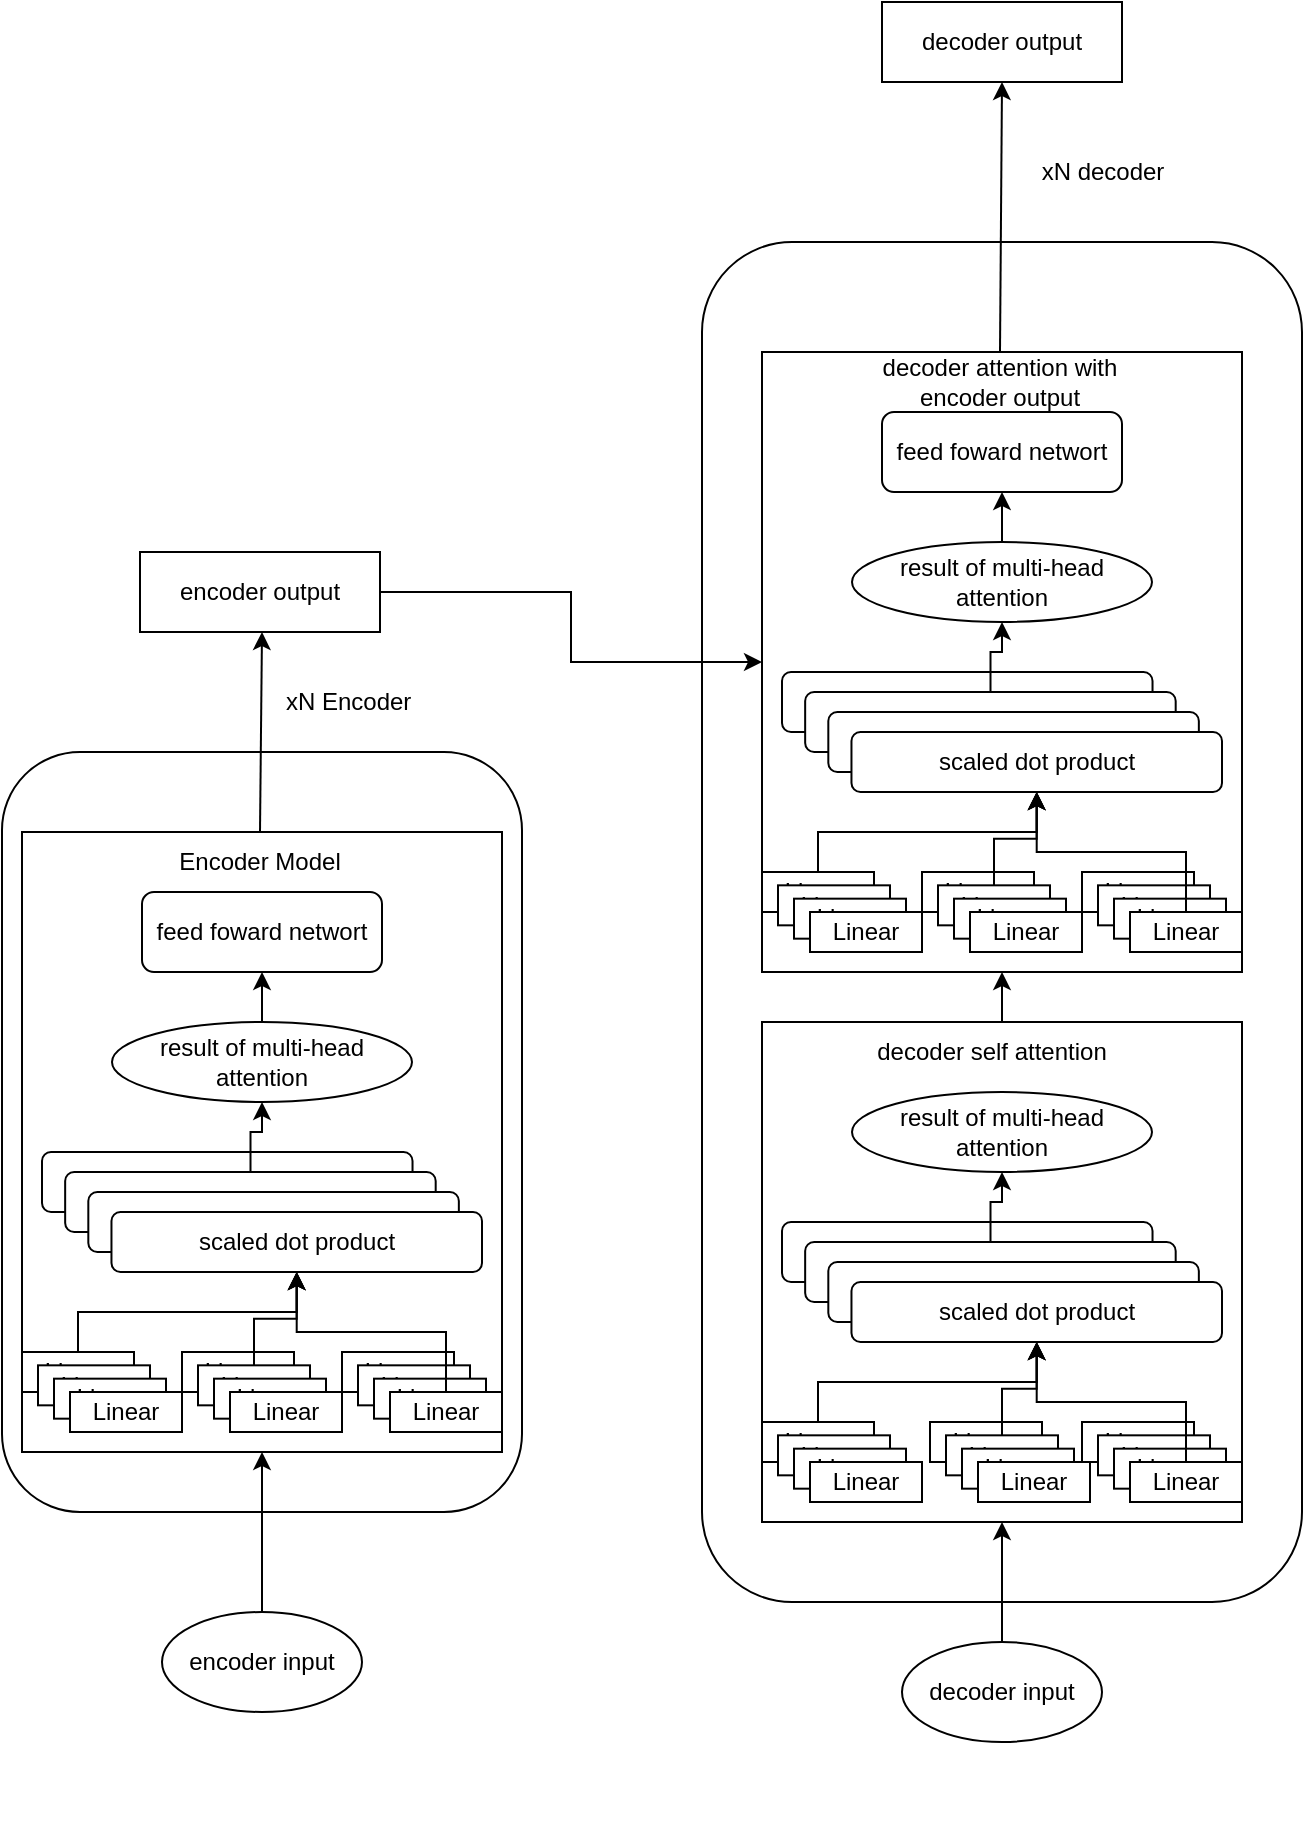 <mxfile version="23.0.2" type="device">
  <diagram id="C5RBs43oDa-KdzZeNtuy" name="Page-1">
    <mxGraphModel dx="1420" dy="856" grid="1" gridSize="10" guides="1" tooltips="1" connect="1" arrows="1" fold="1" page="1" pageScale="1" pageWidth="827" pageHeight="1169" math="0" shadow="0">
      <root>
        <mxCell id="WIyWlLk6GJQsqaUBKTNV-0" />
        <mxCell id="WIyWlLk6GJQsqaUBKTNV-1" parent="WIyWlLk6GJQsqaUBKTNV-0" />
        <mxCell id="ernmEvzX-E5Zh1qumfw6-1" value="" style="rounded=1;whiteSpace=wrap;html=1;" vertex="1" parent="WIyWlLk6GJQsqaUBKTNV-1">
          <mxGeometry x="90" y="535" width="260" height="380" as="geometry" />
        </mxCell>
        <mxCell id="ernmEvzX-E5Zh1qumfw6-3" value="" style="edgeStyle=orthogonalEdgeStyle;rounded=0;orthogonalLoop=1;jettySize=auto;html=1;entryX=0.5;entryY=1;entryDx=0;entryDy=0;" edge="1" parent="WIyWlLk6GJQsqaUBKTNV-1" source="ernmEvzX-E5Zh1qumfw6-2">
          <mxGeometry relative="1" as="geometry">
            <mxPoint x="220" y="885" as="targetPoint" />
          </mxGeometry>
        </mxCell>
        <mxCell id="ernmEvzX-E5Zh1qumfw6-2" value="encoder input" style="ellipse;whiteSpace=wrap;html=1;" vertex="1" parent="WIyWlLk6GJQsqaUBKTNV-1">
          <mxGeometry x="170" y="965" width="100" height="50" as="geometry" />
        </mxCell>
        <mxCell id="ernmEvzX-E5Zh1qumfw6-55" value="" style="endArrow=classic;html=1;rounded=0;exitX=0.5;exitY=0;exitDx=0;exitDy=0;" edge="1" parent="WIyWlLk6GJQsqaUBKTNV-1" source="ernmEvzX-E5Zh1qumfw6-52">
          <mxGeometry width="50" height="50" relative="1" as="geometry">
            <mxPoint x="410" y="735" as="sourcePoint" />
            <mxPoint x="220" y="475" as="targetPoint" />
          </mxGeometry>
        </mxCell>
        <mxCell id="ernmEvzX-E5Zh1qumfw6-56" value="xN Encoder&amp;nbsp;" style="text;html=1;strokeColor=none;fillColor=none;align=center;verticalAlign=middle;whiteSpace=wrap;rounded=0;" vertex="1" parent="WIyWlLk6GJQsqaUBKTNV-1">
          <mxGeometry x="220" y="495" width="90" height="30" as="geometry" />
        </mxCell>
        <mxCell id="ernmEvzX-E5Zh1qumfw6-57" value="encoder output" style="rounded=0;whiteSpace=wrap;html=1;" vertex="1" parent="WIyWlLk6GJQsqaUBKTNV-1">
          <mxGeometry x="159" y="435" width="120" height="40" as="geometry" />
        </mxCell>
        <mxCell id="ernmEvzX-E5Zh1qumfw6-58" value="" style="rounded=1;whiteSpace=wrap;html=1;" vertex="1" parent="WIyWlLk6GJQsqaUBKTNV-1">
          <mxGeometry x="440" y="280" width="300" height="680" as="geometry" />
        </mxCell>
        <mxCell id="ernmEvzX-E5Zh1qumfw6-59" value="" style="group" vertex="1" connectable="0" parent="WIyWlLk6GJQsqaUBKTNV-1">
          <mxGeometry x="100" y="575" width="240" height="310" as="geometry" />
        </mxCell>
        <mxCell id="ernmEvzX-E5Zh1qumfw6-21" value="" style="group" vertex="1" connectable="0" parent="ernmEvzX-E5Zh1qumfw6-59">
          <mxGeometry y="260" width="80" height="40" as="geometry" />
        </mxCell>
        <mxCell id="ernmEvzX-E5Zh1qumfw6-6" value="Linear" style="rounded=0;whiteSpace=wrap;html=1;" vertex="1" parent="ernmEvzX-E5Zh1qumfw6-21">
          <mxGeometry width="56" height="20" as="geometry" />
        </mxCell>
        <mxCell id="ernmEvzX-E5Zh1qumfw6-10" value="Linear" style="rounded=0;whiteSpace=wrap;html=1;" vertex="1" parent="ernmEvzX-E5Zh1qumfw6-21">
          <mxGeometry x="8" y="6.667" width="56" height="20" as="geometry" />
        </mxCell>
        <mxCell id="ernmEvzX-E5Zh1qumfw6-11" value="Linear" style="rounded=0;whiteSpace=wrap;html=1;" vertex="1" parent="ernmEvzX-E5Zh1qumfw6-21">
          <mxGeometry x="16" y="13.333" width="56" height="20" as="geometry" />
        </mxCell>
        <mxCell id="ernmEvzX-E5Zh1qumfw6-12" value="Linear" style="rounded=0;whiteSpace=wrap;html=1;" vertex="1" parent="ernmEvzX-E5Zh1qumfw6-21">
          <mxGeometry x="24" y="20" width="56" height="20" as="geometry" />
        </mxCell>
        <mxCell id="ernmEvzX-E5Zh1qumfw6-22" value="" style="group" vertex="1" connectable="0" parent="ernmEvzX-E5Zh1qumfw6-59">
          <mxGeometry x="80" y="260" width="80" height="40" as="geometry" />
        </mxCell>
        <mxCell id="ernmEvzX-E5Zh1qumfw6-23" value="Linear" style="rounded=0;whiteSpace=wrap;html=1;" vertex="1" parent="ernmEvzX-E5Zh1qumfw6-22">
          <mxGeometry width="56" height="20" as="geometry" />
        </mxCell>
        <mxCell id="ernmEvzX-E5Zh1qumfw6-24" value="Linear" style="rounded=0;whiteSpace=wrap;html=1;" vertex="1" parent="ernmEvzX-E5Zh1qumfw6-22">
          <mxGeometry x="8" y="6.667" width="56" height="20" as="geometry" />
        </mxCell>
        <mxCell id="ernmEvzX-E5Zh1qumfw6-25" value="Linear" style="rounded=0;whiteSpace=wrap;html=1;" vertex="1" parent="ernmEvzX-E5Zh1qumfw6-22">
          <mxGeometry x="16" y="13.333" width="56" height="20" as="geometry" />
        </mxCell>
        <mxCell id="ernmEvzX-E5Zh1qumfw6-26" value="Linear" style="rounded=0;whiteSpace=wrap;html=1;" vertex="1" parent="ernmEvzX-E5Zh1qumfw6-22">
          <mxGeometry x="24" y="20" width="56" height="20" as="geometry" />
        </mxCell>
        <mxCell id="ernmEvzX-E5Zh1qumfw6-27" value="" style="group" vertex="1" connectable="0" parent="ernmEvzX-E5Zh1qumfw6-59">
          <mxGeometry x="160" y="260" width="80" height="40" as="geometry" />
        </mxCell>
        <mxCell id="ernmEvzX-E5Zh1qumfw6-28" value="Linear" style="rounded=0;whiteSpace=wrap;html=1;" vertex="1" parent="ernmEvzX-E5Zh1qumfw6-27">
          <mxGeometry width="56" height="20" as="geometry" />
        </mxCell>
        <mxCell id="ernmEvzX-E5Zh1qumfw6-29" value="Linear" style="rounded=0;whiteSpace=wrap;html=1;" vertex="1" parent="ernmEvzX-E5Zh1qumfw6-27">
          <mxGeometry x="8" y="6.667" width="56" height="20" as="geometry" />
        </mxCell>
        <mxCell id="ernmEvzX-E5Zh1qumfw6-30" value="Linear" style="rounded=0;whiteSpace=wrap;html=1;" vertex="1" parent="ernmEvzX-E5Zh1qumfw6-27">
          <mxGeometry x="16" y="13.333" width="56" height="20" as="geometry" />
        </mxCell>
        <mxCell id="ernmEvzX-E5Zh1qumfw6-31" value="Linear" style="rounded=0;whiteSpace=wrap;html=1;" vertex="1" parent="ernmEvzX-E5Zh1qumfw6-27">
          <mxGeometry x="24" y="20" width="56" height="20" as="geometry" />
        </mxCell>
        <mxCell id="ernmEvzX-E5Zh1qumfw6-36" value="" style="group" vertex="1" connectable="0" parent="ernmEvzX-E5Zh1qumfw6-59">
          <mxGeometry x="10" y="160" width="220" height="60" as="geometry" />
        </mxCell>
        <mxCell id="ernmEvzX-E5Zh1qumfw6-32" value="scaled dot product" style="rounded=1;whiteSpace=wrap;html=1;" vertex="1" parent="ernmEvzX-E5Zh1qumfw6-36">
          <mxGeometry width="185.263" height="30" as="geometry" />
        </mxCell>
        <mxCell id="ernmEvzX-E5Zh1qumfw6-33" value="scaled dot product" style="rounded=1;whiteSpace=wrap;html=1;" vertex="1" parent="ernmEvzX-E5Zh1qumfw6-36">
          <mxGeometry x="11.579" y="10" width="185.263" height="30" as="geometry" />
        </mxCell>
        <mxCell id="ernmEvzX-E5Zh1qumfw6-34" value="scaled dot product" style="rounded=1;whiteSpace=wrap;html=1;" vertex="1" parent="ernmEvzX-E5Zh1qumfw6-36">
          <mxGeometry x="23.158" y="20" width="185.263" height="30" as="geometry" />
        </mxCell>
        <mxCell id="ernmEvzX-E5Zh1qumfw6-35" value="scaled dot product" style="rounded=1;whiteSpace=wrap;html=1;" vertex="1" parent="ernmEvzX-E5Zh1qumfw6-36">
          <mxGeometry x="34.737" y="30" width="185.263" height="30" as="geometry" />
        </mxCell>
        <mxCell id="ernmEvzX-E5Zh1qumfw6-37" value="" style="edgeStyle=orthogonalEdgeStyle;rounded=0;orthogonalLoop=1;jettySize=auto;html=1;" edge="1" parent="ernmEvzX-E5Zh1qumfw6-59" source="ernmEvzX-E5Zh1qumfw6-24" target="ernmEvzX-E5Zh1qumfw6-35">
          <mxGeometry relative="1" as="geometry" />
        </mxCell>
        <mxCell id="ernmEvzX-E5Zh1qumfw6-38" value="" style="edgeStyle=orthogonalEdgeStyle;rounded=0;orthogonalLoop=1;jettySize=auto;html=1;" edge="1" parent="ernmEvzX-E5Zh1qumfw6-59" source="ernmEvzX-E5Zh1qumfw6-6" target="ernmEvzX-E5Zh1qumfw6-35">
          <mxGeometry relative="1" as="geometry" />
        </mxCell>
        <mxCell id="ernmEvzX-E5Zh1qumfw6-39" value="" style="edgeStyle=orthogonalEdgeStyle;rounded=0;orthogonalLoop=1;jettySize=auto;html=1;" edge="1" parent="ernmEvzX-E5Zh1qumfw6-59" source="ernmEvzX-E5Zh1qumfw6-31" target="ernmEvzX-E5Zh1qumfw6-35">
          <mxGeometry relative="1" as="geometry" />
        </mxCell>
        <mxCell id="ernmEvzX-E5Zh1qumfw6-41" value="result of multi-head attention" style="ellipse;whiteSpace=wrap;html=1;" vertex="1" parent="ernmEvzX-E5Zh1qumfw6-59">
          <mxGeometry x="45" y="95" width="150" height="40" as="geometry" />
        </mxCell>
        <mxCell id="ernmEvzX-E5Zh1qumfw6-43" value="" style="edgeStyle=orthogonalEdgeStyle;rounded=0;orthogonalLoop=1;jettySize=auto;html=1;" edge="1" parent="ernmEvzX-E5Zh1qumfw6-59" source="ernmEvzX-E5Zh1qumfw6-33" target="ernmEvzX-E5Zh1qumfw6-41">
          <mxGeometry relative="1" as="geometry" />
        </mxCell>
        <mxCell id="ernmEvzX-E5Zh1qumfw6-45" value="feed foward networt" style="rounded=1;whiteSpace=wrap;html=1;" vertex="1" parent="ernmEvzX-E5Zh1qumfw6-59">
          <mxGeometry x="60" y="30" width="120" height="40" as="geometry" />
        </mxCell>
        <mxCell id="ernmEvzX-E5Zh1qumfw6-46" value="" style="edgeStyle=orthogonalEdgeStyle;rounded=0;orthogonalLoop=1;jettySize=auto;html=1;" edge="1" parent="ernmEvzX-E5Zh1qumfw6-59" source="ernmEvzX-E5Zh1qumfw6-41" target="ernmEvzX-E5Zh1qumfw6-45">
          <mxGeometry relative="1" as="geometry" />
        </mxCell>
        <mxCell id="ernmEvzX-E5Zh1qumfw6-51" value="" style="rounded=0;whiteSpace=wrap;html=1;fillColor=none;" vertex="1" parent="ernmEvzX-E5Zh1qumfw6-59">
          <mxGeometry width="240" height="310" as="geometry" />
        </mxCell>
        <mxCell id="ernmEvzX-E5Zh1qumfw6-52" value="Encoder Model" style="text;html=1;strokeColor=none;fillColor=none;align=center;verticalAlign=middle;whiteSpace=wrap;rounded=0;" vertex="1" parent="ernmEvzX-E5Zh1qumfw6-59">
          <mxGeometry x="39" width="160" height="30" as="geometry" />
        </mxCell>
        <mxCell id="ernmEvzX-E5Zh1qumfw6-90" value="" style="group" vertex="1" connectable="0" parent="WIyWlLk6GJQsqaUBKTNV-1">
          <mxGeometry x="470" y="335" width="240" height="310" as="geometry" />
        </mxCell>
        <mxCell id="ernmEvzX-E5Zh1qumfw6-91" value="" style="group" vertex="1" connectable="0" parent="ernmEvzX-E5Zh1qumfw6-90">
          <mxGeometry y="260" width="80" height="40" as="geometry" />
        </mxCell>
        <mxCell id="ernmEvzX-E5Zh1qumfw6-92" value="Linear" style="rounded=0;whiteSpace=wrap;html=1;" vertex="1" parent="ernmEvzX-E5Zh1qumfw6-91">
          <mxGeometry width="56" height="20" as="geometry" />
        </mxCell>
        <mxCell id="ernmEvzX-E5Zh1qumfw6-93" value="Linear" style="rounded=0;whiteSpace=wrap;html=1;" vertex="1" parent="ernmEvzX-E5Zh1qumfw6-91">
          <mxGeometry x="8" y="6.667" width="56" height="20" as="geometry" />
        </mxCell>
        <mxCell id="ernmEvzX-E5Zh1qumfw6-94" value="Linear" style="rounded=0;whiteSpace=wrap;html=1;" vertex="1" parent="ernmEvzX-E5Zh1qumfw6-91">
          <mxGeometry x="16" y="13.333" width="56" height="20" as="geometry" />
        </mxCell>
        <mxCell id="ernmEvzX-E5Zh1qumfw6-95" value="Linear" style="rounded=0;whiteSpace=wrap;html=1;" vertex="1" parent="ernmEvzX-E5Zh1qumfw6-91">
          <mxGeometry x="24" y="20" width="56" height="20" as="geometry" />
        </mxCell>
        <mxCell id="ernmEvzX-E5Zh1qumfw6-96" value="" style="group" vertex="1" connectable="0" parent="ernmEvzX-E5Zh1qumfw6-90">
          <mxGeometry x="80" y="260" width="80" height="40" as="geometry" />
        </mxCell>
        <mxCell id="ernmEvzX-E5Zh1qumfw6-97" value="Linear" style="rounded=0;whiteSpace=wrap;html=1;" vertex="1" parent="ernmEvzX-E5Zh1qumfw6-96">
          <mxGeometry width="56" height="20" as="geometry" />
        </mxCell>
        <mxCell id="ernmEvzX-E5Zh1qumfw6-98" value="Linear" style="rounded=0;whiteSpace=wrap;html=1;" vertex="1" parent="ernmEvzX-E5Zh1qumfw6-96">
          <mxGeometry x="8" y="6.667" width="56" height="20" as="geometry" />
        </mxCell>
        <mxCell id="ernmEvzX-E5Zh1qumfw6-99" value="Linear" style="rounded=0;whiteSpace=wrap;html=1;" vertex="1" parent="ernmEvzX-E5Zh1qumfw6-96">
          <mxGeometry x="16" y="13.333" width="56" height="20" as="geometry" />
        </mxCell>
        <mxCell id="ernmEvzX-E5Zh1qumfw6-100" value="Linear" style="rounded=0;whiteSpace=wrap;html=1;" vertex="1" parent="ernmEvzX-E5Zh1qumfw6-96">
          <mxGeometry x="24" y="20" width="56" height="20" as="geometry" />
        </mxCell>
        <mxCell id="ernmEvzX-E5Zh1qumfw6-101" value="" style="group" vertex="1" connectable="0" parent="ernmEvzX-E5Zh1qumfw6-90">
          <mxGeometry x="160" y="260" width="80" height="40" as="geometry" />
        </mxCell>
        <mxCell id="ernmEvzX-E5Zh1qumfw6-102" value="Linear" style="rounded=0;whiteSpace=wrap;html=1;" vertex="1" parent="ernmEvzX-E5Zh1qumfw6-101">
          <mxGeometry width="56" height="20" as="geometry" />
        </mxCell>
        <mxCell id="ernmEvzX-E5Zh1qumfw6-103" value="Linear" style="rounded=0;whiteSpace=wrap;html=1;" vertex="1" parent="ernmEvzX-E5Zh1qumfw6-101">
          <mxGeometry x="8" y="6.667" width="56" height="20" as="geometry" />
        </mxCell>
        <mxCell id="ernmEvzX-E5Zh1qumfw6-104" value="Linear" style="rounded=0;whiteSpace=wrap;html=1;" vertex="1" parent="ernmEvzX-E5Zh1qumfw6-101">
          <mxGeometry x="16" y="13.333" width="56" height="20" as="geometry" />
        </mxCell>
        <mxCell id="ernmEvzX-E5Zh1qumfw6-105" value="Linear" style="rounded=0;whiteSpace=wrap;html=1;" vertex="1" parent="ernmEvzX-E5Zh1qumfw6-101">
          <mxGeometry x="24" y="20" width="56" height="20" as="geometry" />
        </mxCell>
        <mxCell id="ernmEvzX-E5Zh1qumfw6-106" value="" style="group" vertex="1" connectable="0" parent="ernmEvzX-E5Zh1qumfw6-90">
          <mxGeometry x="10" y="160" width="220" height="60" as="geometry" />
        </mxCell>
        <mxCell id="ernmEvzX-E5Zh1qumfw6-107" value="scaled dot product" style="rounded=1;whiteSpace=wrap;html=1;" vertex="1" parent="ernmEvzX-E5Zh1qumfw6-106">
          <mxGeometry width="185.263" height="30" as="geometry" />
        </mxCell>
        <mxCell id="ernmEvzX-E5Zh1qumfw6-108" value="scaled dot product" style="rounded=1;whiteSpace=wrap;html=1;" vertex="1" parent="ernmEvzX-E5Zh1qumfw6-106">
          <mxGeometry x="11.579" y="10" width="185.263" height="30" as="geometry" />
        </mxCell>
        <mxCell id="ernmEvzX-E5Zh1qumfw6-109" value="scaled dot product" style="rounded=1;whiteSpace=wrap;html=1;" vertex="1" parent="ernmEvzX-E5Zh1qumfw6-106">
          <mxGeometry x="23.158" y="20" width="185.263" height="30" as="geometry" />
        </mxCell>
        <mxCell id="ernmEvzX-E5Zh1qumfw6-110" value="scaled dot product" style="rounded=1;whiteSpace=wrap;html=1;" vertex="1" parent="ernmEvzX-E5Zh1qumfw6-106">
          <mxGeometry x="34.737" y="30" width="185.263" height="30" as="geometry" />
        </mxCell>
        <mxCell id="ernmEvzX-E5Zh1qumfw6-111" value="" style="edgeStyle=orthogonalEdgeStyle;rounded=0;orthogonalLoop=1;jettySize=auto;html=1;" edge="1" parent="ernmEvzX-E5Zh1qumfw6-90" source="ernmEvzX-E5Zh1qumfw6-98" target="ernmEvzX-E5Zh1qumfw6-110">
          <mxGeometry relative="1" as="geometry" />
        </mxCell>
        <mxCell id="ernmEvzX-E5Zh1qumfw6-112" value="" style="edgeStyle=orthogonalEdgeStyle;rounded=0;orthogonalLoop=1;jettySize=auto;html=1;" edge="1" parent="ernmEvzX-E5Zh1qumfw6-90" source="ernmEvzX-E5Zh1qumfw6-92" target="ernmEvzX-E5Zh1qumfw6-110">
          <mxGeometry relative="1" as="geometry" />
        </mxCell>
        <mxCell id="ernmEvzX-E5Zh1qumfw6-113" value="" style="edgeStyle=orthogonalEdgeStyle;rounded=0;orthogonalLoop=1;jettySize=auto;html=1;" edge="1" parent="ernmEvzX-E5Zh1qumfw6-90" source="ernmEvzX-E5Zh1qumfw6-105" target="ernmEvzX-E5Zh1qumfw6-110">
          <mxGeometry relative="1" as="geometry" />
        </mxCell>
        <mxCell id="ernmEvzX-E5Zh1qumfw6-114" value="result of multi-head attention" style="ellipse;whiteSpace=wrap;html=1;" vertex="1" parent="ernmEvzX-E5Zh1qumfw6-90">
          <mxGeometry x="45" y="95" width="150" height="40" as="geometry" />
        </mxCell>
        <mxCell id="ernmEvzX-E5Zh1qumfw6-115" value="" style="edgeStyle=orthogonalEdgeStyle;rounded=0;orthogonalLoop=1;jettySize=auto;html=1;" edge="1" parent="ernmEvzX-E5Zh1qumfw6-90" source="ernmEvzX-E5Zh1qumfw6-108" target="ernmEvzX-E5Zh1qumfw6-114">
          <mxGeometry relative="1" as="geometry" />
        </mxCell>
        <mxCell id="ernmEvzX-E5Zh1qumfw6-116" value="feed foward networt" style="rounded=1;whiteSpace=wrap;html=1;" vertex="1" parent="ernmEvzX-E5Zh1qumfw6-90">
          <mxGeometry x="60" y="30" width="120" height="40" as="geometry" />
        </mxCell>
        <mxCell id="ernmEvzX-E5Zh1qumfw6-117" value="" style="edgeStyle=orthogonalEdgeStyle;rounded=0;orthogonalLoop=1;jettySize=auto;html=1;" edge="1" parent="ernmEvzX-E5Zh1qumfw6-90" source="ernmEvzX-E5Zh1qumfw6-114" target="ernmEvzX-E5Zh1qumfw6-116">
          <mxGeometry relative="1" as="geometry" />
        </mxCell>
        <mxCell id="ernmEvzX-E5Zh1qumfw6-120" value="" style="group" vertex="1" connectable="0" parent="ernmEvzX-E5Zh1qumfw6-90">
          <mxGeometry width="240" height="310" as="geometry" />
        </mxCell>
        <mxCell id="ernmEvzX-E5Zh1qumfw6-118" value="" style="rounded=0;whiteSpace=wrap;html=1;fillColor=none;" vertex="1" parent="ernmEvzX-E5Zh1qumfw6-120">
          <mxGeometry width="240" height="310" as="geometry" />
        </mxCell>
        <mxCell id="ernmEvzX-E5Zh1qumfw6-119" value="decoder attention with encoder output" style="text;html=1;strokeColor=none;fillColor=none;align=center;verticalAlign=middle;whiteSpace=wrap;rounded=0;" vertex="1" parent="ernmEvzX-E5Zh1qumfw6-120">
          <mxGeometry x="39" width="160" height="30" as="geometry" />
        </mxCell>
        <mxCell id="ernmEvzX-E5Zh1qumfw6-61" value="" style="group" vertex="1" connectable="0" parent="WIyWlLk6GJQsqaUBKTNV-1">
          <mxGeometry x="470" y="870" width="80" height="40" as="geometry" />
        </mxCell>
        <mxCell id="ernmEvzX-E5Zh1qumfw6-62" value="Linear" style="rounded=0;whiteSpace=wrap;html=1;" vertex="1" parent="ernmEvzX-E5Zh1qumfw6-61">
          <mxGeometry width="56" height="20" as="geometry" />
        </mxCell>
        <mxCell id="ernmEvzX-E5Zh1qumfw6-63" value="Linear" style="rounded=0;whiteSpace=wrap;html=1;" vertex="1" parent="ernmEvzX-E5Zh1qumfw6-61">
          <mxGeometry x="8" y="6.667" width="56" height="20" as="geometry" />
        </mxCell>
        <mxCell id="ernmEvzX-E5Zh1qumfw6-64" value="Linear" style="rounded=0;whiteSpace=wrap;html=1;" vertex="1" parent="ernmEvzX-E5Zh1qumfw6-61">
          <mxGeometry x="16" y="13.333" width="56" height="20" as="geometry" />
        </mxCell>
        <mxCell id="ernmEvzX-E5Zh1qumfw6-65" value="Linear" style="rounded=0;whiteSpace=wrap;html=1;" vertex="1" parent="ernmEvzX-E5Zh1qumfw6-61">
          <mxGeometry x="24" y="20" width="56" height="20" as="geometry" />
        </mxCell>
        <mxCell id="ernmEvzX-E5Zh1qumfw6-66" value="" style="group" vertex="1" connectable="0" parent="WIyWlLk6GJQsqaUBKTNV-1">
          <mxGeometry x="554" y="870" width="86" height="210" as="geometry" />
        </mxCell>
        <mxCell id="ernmEvzX-E5Zh1qumfw6-67" value="Linear" style="rounded=0;whiteSpace=wrap;html=1;" vertex="1" parent="ernmEvzX-E5Zh1qumfw6-66">
          <mxGeometry width="56" height="20" as="geometry" />
        </mxCell>
        <mxCell id="ernmEvzX-E5Zh1qumfw6-68" value="Linear" style="rounded=0;whiteSpace=wrap;html=1;" vertex="1" parent="ernmEvzX-E5Zh1qumfw6-66">
          <mxGeometry x="8" y="6.667" width="56" height="20" as="geometry" />
        </mxCell>
        <mxCell id="ernmEvzX-E5Zh1qumfw6-69" value="Linear" style="rounded=0;whiteSpace=wrap;html=1;" vertex="1" parent="ernmEvzX-E5Zh1qumfw6-66">
          <mxGeometry x="16" y="13.333" width="56" height="20" as="geometry" />
        </mxCell>
        <mxCell id="ernmEvzX-E5Zh1qumfw6-70" value="Linear" style="rounded=0;whiteSpace=wrap;html=1;" vertex="1" parent="ernmEvzX-E5Zh1qumfw6-66">
          <mxGeometry x="24" y="20" width="56" height="20" as="geometry" />
        </mxCell>
        <mxCell id="ernmEvzX-E5Zh1qumfw6-123" value="decoder input" style="ellipse;whiteSpace=wrap;html=1;" vertex="1" parent="ernmEvzX-E5Zh1qumfw6-66">
          <mxGeometry x="-14" y="110" width="100" height="50" as="geometry" />
        </mxCell>
        <mxCell id="ernmEvzX-E5Zh1qumfw6-71" value="" style="group" vertex="1" connectable="0" parent="WIyWlLk6GJQsqaUBKTNV-1">
          <mxGeometry x="630" y="870" width="80" height="40" as="geometry" />
        </mxCell>
        <mxCell id="ernmEvzX-E5Zh1qumfw6-72" value="Linear" style="rounded=0;whiteSpace=wrap;html=1;" vertex="1" parent="ernmEvzX-E5Zh1qumfw6-71">
          <mxGeometry width="56" height="20" as="geometry" />
        </mxCell>
        <mxCell id="ernmEvzX-E5Zh1qumfw6-73" value="Linear" style="rounded=0;whiteSpace=wrap;html=1;" vertex="1" parent="ernmEvzX-E5Zh1qumfw6-71">
          <mxGeometry x="8" y="6.667" width="56" height="20" as="geometry" />
        </mxCell>
        <mxCell id="ernmEvzX-E5Zh1qumfw6-74" value="Linear" style="rounded=0;whiteSpace=wrap;html=1;" vertex="1" parent="ernmEvzX-E5Zh1qumfw6-71">
          <mxGeometry x="16" y="13.333" width="56" height="20" as="geometry" />
        </mxCell>
        <mxCell id="ernmEvzX-E5Zh1qumfw6-75" value="Linear" style="rounded=0;whiteSpace=wrap;html=1;" vertex="1" parent="ernmEvzX-E5Zh1qumfw6-71">
          <mxGeometry x="24" y="20" width="56" height="20" as="geometry" />
        </mxCell>
        <mxCell id="ernmEvzX-E5Zh1qumfw6-76" value="" style="group" vertex="1" connectable="0" parent="WIyWlLk6GJQsqaUBKTNV-1">
          <mxGeometry x="480" y="770" width="220" height="60" as="geometry" />
        </mxCell>
        <mxCell id="ernmEvzX-E5Zh1qumfw6-77" value="scaled dot product" style="rounded=1;whiteSpace=wrap;html=1;" vertex="1" parent="ernmEvzX-E5Zh1qumfw6-76">
          <mxGeometry width="185.263" height="30" as="geometry" />
        </mxCell>
        <mxCell id="ernmEvzX-E5Zh1qumfw6-78" value="scaled dot product" style="rounded=1;whiteSpace=wrap;html=1;" vertex="1" parent="ernmEvzX-E5Zh1qumfw6-76">
          <mxGeometry x="11.579" y="10" width="185.263" height="30" as="geometry" />
        </mxCell>
        <mxCell id="ernmEvzX-E5Zh1qumfw6-79" value="scaled dot product" style="rounded=1;whiteSpace=wrap;html=1;" vertex="1" parent="ernmEvzX-E5Zh1qumfw6-76">
          <mxGeometry x="23.158" y="20" width="185.263" height="30" as="geometry" />
        </mxCell>
        <mxCell id="ernmEvzX-E5Zh1qumfw6-80" value="scaled dot product" style="rounded=1;whiteSpace=wrap;html=1;" vertex="1" parent="ernmEvzX-E5Zh1qumfw6-76">
          <mxGeometry x="34.737" y="30" width="185.263" height="30" as="geometry" />
        </mxCell>
        <mxCell id="ernmEvzX-E5Zh1qumfw6-81" value="" style="edgeStyle=orthogonalEdgeStyle;rounded=0;orthogonalLoop=1;jettySize=auto;html=1;" edge="1" parent="WIyWlLk6GJQsqaUBKTNV-1" source="ernmEvzX-E5Zh1qumfw6-68" target="ernmEvzX-E5Zh1qumfw6-80">
          <mxGeometry relative="1" as="geometry" />
        </mxCell>
        <mxCell id="ernmEvzX-E5Zh1qumfw6-82" value="" style="edgeStyle=orthogonalEdgeStyle;rounded=0;orthogonalLoop=1;jettySize=auto;html=1;" edge="1" parent="WIyWlLk6GJQsqaUBKTNV-1" source="ernmEvzX-E5Zh1qumfw6-62" target="ernmEvzX-E5Zh1qumfw6-80">
          <mxGeometry relative="1" as="geometry" />
        </mxCell>
        <mxCell id="ernmEvzX-E5Zh1qumfw6-83" value="" style="edgeStyle=orthogonalEdgeStyle;rounded=0;orthogonalLoop=1;jettySize=auto;html=1;" edge="1" parent="WIyWlLk6GJQsqaUBKTNV-1" source="ernmEvzX-E5Zh1qumfw6-75" target="ernmEvzX-E5Zh1qumfw6-80">
          <mxGeometry relative="1" as="geometry" />
        </mxCell>
        <mxCell id="ernmEvzX-E5Zh1qumfw6-84" value="result of multi-head attention" style="ellipse;whiteSpace=wrap;html=1;" vertex="1" parent="WIyWlLk6GJQsqaUBKTNV-1">
          <mxGeometry x="515" y="705" width="150" height="40" as="geometry" />
        </mxCell>
        <mxCell id="ernmEvzX-E5Zh1qumfw6-85" value="" style="edgeStyle=orthogonalEdgeStyle;rounded=0;orthogonalLoop=1;jettySize=auto;html=1;" edge="1" parent="WIyWlLk6GJQsqaUBKTNV-1" source="ernmEvzX-E5Zh1qumfw6-78" target="ernmEvzX-E5Zh1qumfw6-84">
          <mxGeometry relative="1" as="geometry" />
        </mxCell>
        <mxCell id="ernmEvzX-E5Zh1qumfw6-89" value="decoder self attention" style="text;html=1;strokeColor=none;fillColor=none;align=center;verticalAlign=middle;whiteSpace=wrap;rounded=0;" vertex="1" parent="WIyWlLk6GJQsqaUBKTNV-1">
          <mxGeometry x="505" y="670" width="160" height="30" as="geometry" />
        </mxCell>
        <mxCell id="ernmEvzX-E5Zh1qumfw6-88" value="" style="rounded=0;whiteSpace=wrap;html=1;fillColor=none;" vertex="1" parent="WIyWlLk6GJQsqaUBKTNV-1">
          <mxGeometry x="470" y="670" width="240" height="250" as="geometry" />
        </mxCell>
        <mxCell id="ernmEvzX-E5Zh1qumfw6-121" style="edgeStyle=orthogonalEdgeStyle;rounded=0;orthogonalLoop=1;jettySize=auto;html=1;entryX=0;entryY=0.5;entryDx=0;entryDy=0;" edge="1" parent="WIyWlLk6GJQsqaUBKTNV-1" source="ernmEvzX-E5Zh1qumfw6-57" target="ernmEvzX-E5Zh1qumfw6-118">
          <mxGeometry relative="1" as="geometry" />
        </mxCell>
        <mxCell id="ernmEvzX-E5Zh1qumfw6-122" value="" style="endArrow=classic;html=1;rounded=0;exitX=0.5;exitY=0;exitDx=0;exitDy=0;entryX=0.5;entryY=1;entryDx=0;entryDy=0;" edge="1" parent="WIyWlLk6GJQsqaUBKTNV-1" source="ernmEvzX-E5Zh1qumfw6-88" target="ernmEvzX-E5Zh1qumfw6-118">
          <mxGeometry width="50" height="50" relative="1" as="geometry">
            <mxPoint x="390" y="650" as="sourcePoint" />
            <mxPoint x="440" y="600" as="targetPoint" />
          </mxGeometry>
        </mxCell>
        <mxCell id="ernmEvzX-E5Zh1qumfw6-125" value="" style="edgeStyle=orthogonalEdgeStyle;rounded=0;orthogonalLoop=1;jettySize=auto;html=1;" edge="1" parent="WIyWlLk6GJQsqaUBKTNV-1" source="ernmEvzX-E5Zh1qumfw6-123" target="ernmEvzX-E5Zh1qumfw6-88">
          <mxGeometry relative="1" as="geometry" />
        </mxCell>
        <mxCell id="ernmEvzX-E5Zh1qumfw6-126" value="" style="endArrow=classic;html=1;rounded=0;exitX=0.5;exitY=0;exitDx=0;exitDy=0;" edge="1" parent="WIyWlLk6GJQsqaUBKTNV-1" source="ernmEvzX-E5Zh1qumfw6-119">
          <mxGeometry width="50" height="50" relative="1" as="geometry">
            <mxPoint x="390" y="530" as="sourcePoint" />
            <mxPoint x="590" y="200" as="targetPoint" />
          </mxGeometry>
        </mxCell>
        <mxCell id="ernmEvzX-E5Zh1qumfw6-127" value="decoder output" style="rounded=0;whiteSpace=wrap;html=1;" vertex="1" parent="WIyWlLk6GJQsqaUBKTNV-1">
          <mxGeometry x="530" y="160" width="120" height="40" as="geometry" />
        </mxCell>
        <mxCell id="ernmEvzX-E5Zh1qumfw6-129" value="xN decoder" style="text;html=1;align=center;verticalAlign=middle;resizable=0;points=[];autosize=1;strokeColor=none;fillColor=none;" vertex="1" parent="WIyWlLk6GJQsqaUBKTNV-1">
          <mxGeometry x="600" y="230" width="80" height="30" as="geometry" />
        </mxCell>
      </root>
    </mxGraphModel>
  </diagram>
</mxfile>
